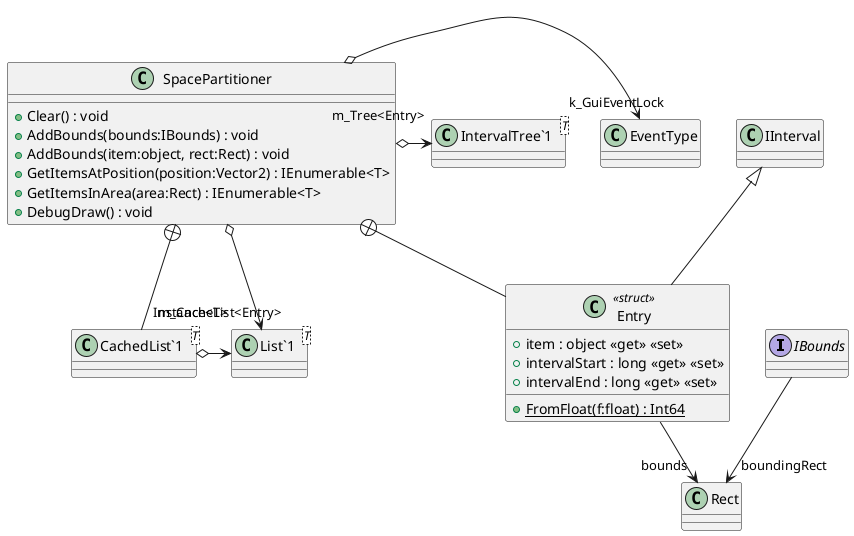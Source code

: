 @startuml
interface IBounds {
}
class SpacePartitioner {
    + Clear() : void
    + AddBounds(bounds:IBounds) : void
    + AddBounds(item:object, rect:Rect) : void
    + GetItemsAtPosition(position:Vector2) : IEnumerable<T>
    + GetItemsInArea(area:Rect) : IEnumerable<T>
    + DebugDraw() : void
}
class "CachedList`1"<T> {
}
class Entry <<struct>> {
    + item : object <<get>> <<set>>
    + intervalStart : long <<get>> <<set>>
    + intervalEnd : long <<get>> <<set>>
    {static} + FromFloat(f:float) : Int64
}
class "IntervalTree`1"<T> {
}
class "List`1"<T> {
}
IBounds --> "boundingRect" Rect
SpacePartitioner o-> "k_GuiEventLock" EventType
SpacePartitioner o-> "m_Tree<Entry>" "IntervalTree`1"
SpacePartitioner o-> "m_CacheList<Entry>" "List`1"
SpacePartitioner +-- "CachedList`1"
"CachedList`1" o-> "Instance<T>" "List`1"
SpacePartitioner +-- Entry
IInterval <|-- Entry
Entry --> "bounds" Rect
@enduml

